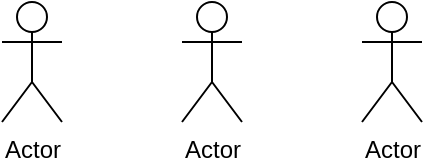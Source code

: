 <mxfile type="github" version="12.1.7" pages="1">
  <diagram id="d1b-zNa-3qvsugCY746y" name="Page-1">
    <mxGraphModel grid="1" dx="768" dy="498" gridSize="10" guides="1" tooltips="1" connect="1" arrows="1" fold="1" page="1" pageScale="1" pageWidth="850" pageHeight="1100" math="0" shadow="0">
      <root>
        <mxCell id="0"/>
        <mxCell id="1" parent="0"/>
        <mxCell id="N7pXdMwGA_x66Y3ILJ86-1" value="Actor" style="shape=umlActor;verticalLabelPosition=bottom;labelBackgroundColor=#ffffff;verticalAlign=top;html=1;outlineConnect=0;" parent="1" vertex="1">
          <mxGeometry as="geometry" x="260" y="200" width="30" height="60"/>
        </mxCell>
        <mxCell id="N7pXdMwGA_x66Y3ILJ86-2" value="Actor" style="shape=umlActor;verticalLabelPosition=bottom;labelBackgroundColor=#ffffff;verticalAlign=top;html=1;outlineConnect=0;" parent="1" vertex="1">
          <mxGeometry as="geometry" x="350" y="200" width="30" height="60"/>
        </mxCell>
        <mxCell id="N7pXdMwGA_x66Y3ILJ86-3" value="Actor" style="shape=umlActor;verticalLabelPosition=bottom;labelBackgroundColor=#ffffff;verticalAlign=top;html=1;outlineConnect=0;" parent="1" vertex="1">
          <mxGeometry as="geometry" x="440" y="200" width="30" height="60"/>
        </mxCell>
      </root>
    </mxGraphModel>
  </diagram>
</mxfile>
